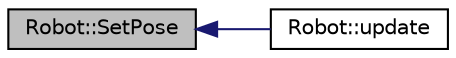 digraph "Robot::SetPose"
{
 // INTERACTIVE_SVG=YES
  edge [fontname="Helvetica",fontsize="10",labelfontname="Helvetica",labelfontsize="10"];
  node [fontname="Helvetica",fontsize="10",shape=record];
  rankdir="LR";
  Node1 [label="Robot::SetPose",height=0.2,width=0.4,color="black", fillcolor="grey75", style="filled", fontcolor="black"];
  Node1 -> Node2 [dir="back",color="midnightblue",fontsize="10",style="solid",fontname="Helvetica"];
  Node2 [label="Robot::update",height=0.2,width=0.4,color="black", fillcolor="white", style="filled",URL="$d4/d84/class_robot.html#a32cfd1206ea2b99ddbe97ed203755b2f"];
}
